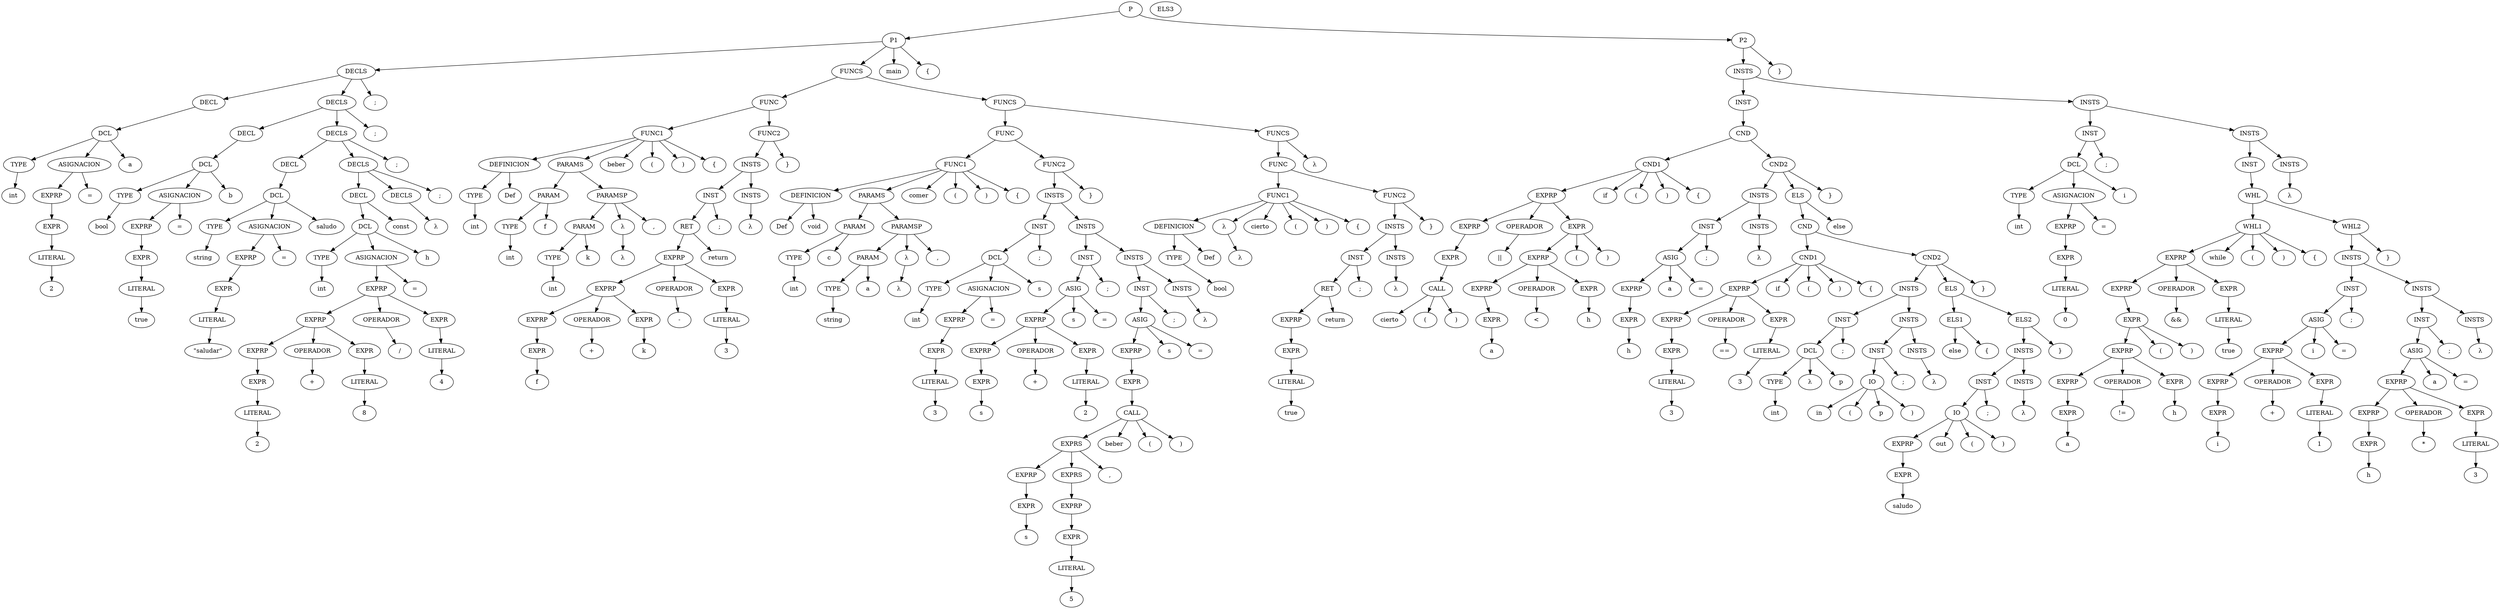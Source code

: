 strict digraph G {
  s786 [ label="TYPE" ];
  s787 [ label="int" ];
  s788 [ label="LITERAL" ];
  s789 [ label="2" ];
  s790 [ label="EXPR" ];
  s791 [ label="EXPRP" ];
  s792 [ label="ASIGNACION" ];
  s793 [ label="=" ];
  s794 [ label="DCL" ];
  s795 [ label="a" ];
  s796 [ label="DECL" ];
  s797 [ label="TYPE" ];
  s798 [ label="bool" ];
  s799 [ label="LITERAL" ];
  s800 [ label="true" ];
  s801 [ label="EXPR" ];
  s802 [ label="EXPRP" ];
  s803 [ label="ASIGNACION" ];
  s804 [ label="=" ];
  s805 [ label="DCL" ];
  s806 [ label="b" ];
  s807 [ label="DECL" ];
  s808 [ label="TYPE" ];
  s809 [ label="string" ];
  s810 [ label="LITERAL" ];
  s811 [ label="\"saludar\"" ];
  s812 [ label="EXPR" ];
  s813 [ label="EXPRP" ];
  s814 [ label="ASIGNACION" ];
  s815 [ label="=" ];
  s816 [ label="DCL" ];
  s817 [ label="saludo" ];
  s818 [ label="DECL" ];
  s819 [ label="TYPE" ];
  s820 [ label="int" ];
  s821 [ label="LITERAL" ];
  s822 [ label="2" ];
  s823 [ label="EXPR" ];
  s824 [ label="EXPRP" ];
  s825 [ label="OPERADOR" ];
  s826 [ label="+" ];
  s827 [ label="LITERAL" ];
  s828 [ label="8" ];
  s829 [ label="EXPR" ];
  s830 [ label="EXPRP" ];
  s831 [ label="OPERADOR" ];
  s832 [ label="/" ];
  s833 [ label="LITERAL" ];
  s834 [ label="4" ];
  s835 [ label="EXPR" ];
  s836 [ label="EXPRP" ];
  s837 [ label="ASIGNACION" ];
  s838 [ label="=" ];
  s839 [ label="DCL" ];
  s840 [ label="h" ];
  s841 [ label="DECL" ];
  s842 [ label="const" ];
  s843 [ label="DECLS" ];
  s844 [ label="λ" ];
  s845 [ label="DECLS" ];
  s846 [ label=";" ];
  s847 [ label="DECLS" ];
  s848 [ label=";" ];
  s849 [ label="DECLS" ];
  s850 [ label=";" ];
  s851 [ label="DECLS" ];
  s852 [ label=";" ];
  s853 [ label="TYPE" ];
  s854 [ label="int" ];
  s855 [ label="DEFINICION" ];
  s856 [ label="Def" ];
  s857 [ label="TYPE" ];
  s858 [ label="int" ];
  s859 [ label="PARAM" ];
  s860 [ label="f" ];
  s861 [ label="TYPE" ];
  s862 [ label="int" ];
  s863 [ label="PARAM" ];
  s864 [ label="k" ];
  s865 [ label="λ" ];
  s866 [ label="λ" ];
  s867 [ label="PARAMSP" ];
  s868 [ label="," ];
  s869 [ label="PARAMS" ];
  s870 [ label="FUNC1" ];
  s871 [ label="beber" ];
  s872 [ label="(" ];
  s873 [ label=")" ];
  s874 [ label="{" ];
  s875 [ label="EXPR" ];
  s876 [ label="f" ];
  s877 [ label="EXPRP" ];
  s878 [ label="OPERADOR" ];
  s879 [ label="+" ];
  s880 [ label="EXPR" ];
  s881 [ label="k" ];
  s882 [ label="EXPRP" ];
  s883 [ label="OPERADOR" ];
  s884 [ label="-" ];
  s885 [ label="LITERAL" ];
  s886 [ label="3" ];
  s887 [ label="EXPR" ];
  s888 [ label="EXPRP" ];
  s889 [ label="RET" ];
  s890 [ label="return" ];
  s891 [ label="INST" ];
  s892 [ label=";" ];
  s893 [ label="INSTS" ];
  s894 [ label="λ" ];
  s895 [ label="INSTS" ];
  s896 [ label="FUNC2" ];
  s897 [ label="}" ];
  s898 [ label="FUNC" ];
  s899 [ label="DEFINICION" ];
  s900 [ label="Def" ];
  s901 [ label="void" ];
  s902 [ label="TYPE" ];
  s903 [ label="int" ];
  s904 [ label="PARAM" ];
  s905 [ label="c" ];
  s906 [ label="TYPE" ];
  s907 [ label="string" ];
  s908 [ label="PARAM" ];
  s909 [ label="a" ];
  s910 [ label="λ" ];
  s911 [ label="λ" ];
  s912 [ label="PARAMSP" ];
  s913 [ label="," ];
  s914 [ label="PARAMS" ];
  s915 [ label="FUNC1" ];
  s916 [ label="comer" ];
  s917 [ label="(" ];
  s918 [ label=")" ];
  s919 [ label="{" ];
  s920 [ label="TYPE" ];
  s921 [ label="int" ];
  s922 [ label="LITERAL" ];
  s923 [ label="3" ];
  s924 [ label="EXPR" ];
  s925 [ label="EXPRP" ];
  s926 [ label="ASIGNACION" ];
  s927 [ label="=" ];
  s928 [ label="DCL" ];
  s929 [ label="s" ];
  s930 [ label="INST" ];
  s931 [ label=";" ];
  s932 [ label="EXPR" ];
  s933 [ label="s" ];
  s934 [ label="EXPRP" ];
  s935 [ label="OPERADOR" ];
  s936 [ label="+" ];
  s937 [ label="LITERAL" ];
  s938 [ label="2" ];
  s939 [ label="EXPR" ];
  s940 [ label="EXPRP" ];
  s941 [ label="ASIG" ];
  s942 [ label="s" ];
  s943 [ label="=" ];
  s944 [ label="INST" ];
  s945 [ label=";" ];
  s946 [ label="EXPR" ];
  s947 [ label="s" ];
  s948 [ label="EXPRP" ];
  s949 [ label="LITERAL" ];
  s950 [ label="5" ];
  s951 [ label="EXPR" ];
  s952 [ label="EXPRP" ];
  s953 [ label="EXPRS" ];
  s954 [ label="EXPRS" ];
  s955 [ label="," ];
  s956 [ label="CALL" ];
  s957 [ label="beber" ];
  s958 [ label="(" ];
  s959 [ label=")" ];
  s960 [ label="EXPR" ];
  s961 [ label="EXPRP" ];
  s962 [ label="ASIG" ];
  s963 [ label="s" ];
  s964 [ label="=" ];
  s965 [ label="INST" ];
  s966 [ label=";" ];
  s967 [ label="INSTS" ];
  s968 [ label="λ" ];
  s969 [ label="INSTS" ];
  s970 [ label="INSTS" ];
  s971 [ label="INSTS" ];
  s972 [ label="FUNC2" ];
  s973 [ label="}" ];
  s974 [ label="FUNC" ];
  s975 [ label="TYPE" ];
  s976 [ label="bool" ];
  s977 [ label="DEFINICION" ];
  s978 [ label="Def" ];
  s979 [ label="λ" ];
  s980 [ label="λ" ];
  s981 [ label="FUNC1" ];
  s982 [ label="cierto" ];
  s983 [ label="(" ];
  s984 [ label=")" ];
  s985 [ label="{" ];
  s986 [ label="LITERAL" ];
  s987 [ label="true" ];
  s988 [ label="EXPR" ];
  s989 [ label="EXPRP" ];
  s990 [ label="RET" ];
  s991 [ label="return" ];
  s992 [ label="INST" ];
  s993 [ label=";" ];
  s994 [ label="INSTS" ];
  s995 [ label="λ" ];
  s996 [ label="INSTS" ];
  s997 [ label="FUNC2" ];
  s998 [ label="}" ];
  s999 [ label="FUNC" ];
  s1000 [ label="λ" ];
  s1001 [ label="FUNCS" ];
  s1002 [ label="FUNCS" ];
  s1003 [ label="FUNCS" ];
  s1004 [ label="P1" ];
  s1005 [ label="main" ];
  s1006 [ label="{" ];
  s1007 [ label="CALL" ];
  s1008 [ label="cierto" ];
  s1009 [ label="(" ];
  s1010 [ label=")" ];
  s1011 [ label="EXPR" ];
  s1012 [ label="EXPRP" ];
  s1013 [ label="OPERADOR" ];
  s1014 [ label="||" ];
  s1015 [ label="EXPR" ];
  s1016 [ label="a" ];
  s1017 [ label="EXPRP" ];
  s1018 [ label="OPERADOR" ];
  s1019 [ label="<" ];
  s1020 [ label="EXPR" ];
  s1021 [ label="h" ];
  s1022 [ label="EXPRP" ];
  s1023 [ label="EXPR" ];
  s1024 [ label="(" ];
  s1025 [ label=")" ];
  s1026 [ label="EXPRP" ];
  s1027 [ label="CND1" ];
  s1028 [ label="if" ];
  s1029 [ label="(" ];
  s1030 [ label=")" ];
  s1031 [ label="{" ];
  s1032 [ label="EXPR" ];
  s1033 [ label="h" ];
  s1034 [ label="EXPRP" ];
  s1035 [ label="ASIG" ];
  s1036 [ label="a" ];
  s1037 [ label="=" ];
  s1038 [ label="INST" ];
  s1039 [ label=";" ];
  s1040 [ label="INSTS" ];
  s1041 [ label="λ" ];
  s1042 [ label="INSTS" ];
  s1043 [ label="ELS3" ];
  s1044 [ label="LITERAL" ];
  s1045 [ label="3" ];
  s1046 [ label="EXPR" ];
  s1047 [ label="EXPRP" ];
  s1048 [ label="OPERADOR" ];
  s1049 [ label="==" ];
  s1050 [ label="LITERAL" ];
  s1051 [ label="3" ];
  s1052 [ label="EXPR" ];
  s1053 [ label="EXPRP" ];
  s1054 [ label="CND1" ];
  s1055 [ label="if" ];
  s1056 [ label="(" ];
  s1057 [ label=")" ];
  s1058 [ label="{" ];
  s1059 [ label="TYPE" ];
  s1060 [ label="int" ];
  s1061 [ label="λ" ];
  s1062 [ label="DCL" ];
  s1063 [ label="p" ];
  s1064 [ label="INST" ];
  s1065 [ label=";" ];
  s1066 [ label="IO" ];
  s1067 [ label="in" ];
  s1068 [ label="(" ];
  s1069 [ label="p" ];
  s1070 [ label=")" ];
  s1071 [ label="INST" ];
  s1072 [ label=";" ];
  s1073 [ label="INSTS" ];
  s1074 [ label="λ" ];
  s1075 [ label="INSTS" ];
  s1076 [ label="INSTS" ];
  s1077 [ label="ELS1" ];
  s1078 [ label="else" ];
  s1079 [ label="{" ];
  s1080 [ label="EXPR" ];
  s1081 [ label="saludo" ];
  s1082 [ label="EXPRP" ];
  s1083 [ label="IO" ];
  s1084 [ label="out" ];
  s1085 [ label="(" ];
  s1086 [ label=")" ];
  s1087 [ label="INST" ];
  s1088 [ label=";" ];
  s1089 [ label="INSTS" ];
  s1090 [ label="λ" ];
  s1091 [ label="INSTS" ];
  s1092 [ label="ELS2" ];
  s1093 [ label="}" ];
  s1094 [ label="ELS" ];
  s1095 [ label="CND2" ];
  s1096 [ label="}" ];
  s1097 [ label="CND" ];
  s1098 [ label="ELS" ];
  s1099 [ label="else" ];
  s1100 [ label="CND2" ];
  s1101 [ label="}" ];
  s1102 [ label="CND" ];
  s1103 [ label="INST" ];
  s1104 [ label="TYPE" ];
  s1105 [ label="int" ];
  s1106 [ label="LITERAL" ];
  s1107 [ label="0" ];
  s1108 [ label="EXPR" ];
  s1109 [ label="EXPRP" ];
  s1110 [ label="ASIGNACION" ];
  s1111 [ label="=" ];
  s1112 [ label="DCL" ];
  s1113 [ label="i" ];
  s1114 [ label="INST" ];
  s1115 [ label=";" ];
  s1116 [ label="EXPR" ];
  s1117 [ label="a" ];
  s1118 [ label="EXPRP" ];
  s1119 [ label="OPERADOR" ];
  s1120 [ label="!=" ];
  s1121 [ label="EXPR" ];
  s1122 [ label="h" ];
  s1123 [ label="EXPRP" ];
  s1124 [ label="EXPR" ];
  s1125 [ label="(" ];
  s1126 [ label=")" ];
  s1127 [ label="EXPRP" ];
  s1128 [ label="OPERADOR" ];
  s1129 [ label="&&" ];
  s1130 [ label="LITERAL" ];
  s1131 [ label="true" ];
  s1132 [ label="EXPR" ];
  s1133 [ label="EXPRP" ];
  s1134 [ label="WHL1" ];
  s1135 [ label="while" ];
  s1136 [ label="(" ];
  s1137 [ label=")" ];
  s1138 [ label="{" ];
  s1139 [ label="EXPR" ];
  s1140 [ label="i" ];
  s1141 [ label="EXPRP" ];
  s1142 [ label="OPERADOR" ];
  s1143 [ label="+" ];
  s1144 [ label="LITERAL" ];
  s1145 [ label="1" ];
  s1146 [ label="EXPR" ];
  s1147 [ label="EXPRP" ];
  s1148 [ label="ASIG" ];
  s1149 [ label="i" ];
  s1150 [ label="=" ];
  s1151 [ label="INST" ];
  s1152 [ label=";" ];
  s1153 [ label="EXPR" ];
  s1154 [ label="h" ];
  s1155 [ label="EXPRP" ];
  s1156 [ label="OPERADOR" ];
  s1157 [ label="*" ];
  s1158 [ label="LITERAL" ];
  s1159 [ label="3" ];
  s1160 [ label="EXPR" ];
  s1161 [ label="EXPRP" ];
  s1162 [ label="ASIG" ];
  s1163 [ label="a" ];
  s1164 [ label="=" ];
  s1165 [ label="INST" ];
  s1166 [ label=";" ];
  s1167 [ label="INSTS" ];
  s1168 [ label="λ" ];
  s1169 [ label="INSTS" ];
  s1170 [ label="INSTS" ];
  s1171 [ label="WHL2" ];
  s1172 [ label="}" ];
  s1173 [ label="WHL" ];
  s1174 [ label="INST" ];
  s1175 [ label="INSTS" ];
  s1176 [ label="λ" ];
  s1177 [ label="INSTS" ];
  s1178 [ label="INSTS" ];
  s1179 [ label="INSTS" ];
  s1180 [ label="P2" ];
  s1181 [ label="}" ];
  s1182 [ label="P" ];
  s786 -> s787;
  s788 -> s789;
  s790 -> s788;
  s791 -> s790;
  s792 -> s793;
  s792 -> s791;
  s794 -> s786;
  s794 -> s795;
  s794 -> s792;
  s796 -> s794;
  s797 -> s798;
  s799 -> s800;
  s801 -> s799;
  s802 -> s801;
  s803 -> s804;
  s803 -> s802;
  s805 -> s797;
  s805 -> s806;
  s805 -> s803;
  s807 -> s805;
  s808 -> s809;
  s810 -> s811;
  s812 -> s810;
  s813 -> s812;
  s814 -> s815;
  s814 -> s813;
  s816 -> s808;
  s816 -> s817;
  s816 -> s814;
  s818 -> s816;
  s819 -> s820;
  s821 -> s822;
  s823 -> s821;
  s824 -> s823;
  s825 -> s826;
  s827 -> s828;
  s829 -> s827;
  s830 -> s824;
  s830 -> s825;
  s830 -> s829;
  s831 -> s832;
  s833 -> s834;
  s835 -> s833;
  s836 -> s830;
  s836 -> s831;
  s836 -> s835;
  s837 -> s838;
  s837 -> s836;
  s839 -> s819;
  s839 -> s840;
  s839 -> s837;
  s841 -> s842;
  s841 -> s839;
  s843 -> s844;
  s845 -> s841;
  s845 -> s846;
  s845 -> s843;
  s847 -> s818;
  s847 -> s848;
  s847 -> s845;
  s849 -> s807;
  s849 -> s850;
  s849 -> s847;
  s851 -> s796;
  s851 -> s852;
  s851 -> s849;
  s853 -> s854;
  s855 -> s856;
  s855 -> s853;
  s857 -> s858;
  s859 -> s857;
  s859 -> s860;
  s861 -> s862;
  s863 -> s861;
  s863 -> s864;
  s865 -> s866;
  s867 -> s868;
  s867 -> s863;
  s867 -> s865;
  s869 -> s859;
  s869 -> s867;
  s870 -> s855;
  s870 -> s871;
  s870 -> s872;
  s870 -> s869;
  s870 -> s873;
  s870 -> s874;
  s875 -> s876;
  s877 -> s875;
  s878 -> s879;
  s880 -> s881;
  s882 -> s877;
  s882 -> s878;
  s882 -> s880;
  s883 -> s884;
  s885 -> s886;
  s887 -> s885;
  s888 -> s882;
  s888 -> s883;
  s888 -> s887;
  s889 -> s890;
  s889 -> s888;
  s891 -> s889;
  s891 -> s892;
  s893 -> s894;
  s895 -> s891;
  s895 -> s893;
  s896 -> s895;
  s896 -> s897;
  s898 -> s870;
  s898 -> s896;
  s899 -> s900;
  s899 -> s901;
  s902 -> s903;
  s904 -> s902;
  s904 -> s905;
  s906 -> s907;
  s908 -> s906;
  s908 -> s909;
  s910 -> s911;
  s912 -> s913;
  s912 -> s908;
  s912 -> s910;
  s914 -> s904;
  s914 -> s912;
  s915 -> s899;
  s915 -> s916;
  s915 -> s917;
  s915 -> s914;
  s915 -> s918;
  s915 -> s919;
  s920 -> s921;
  s922 -> s923;
  s924 -> s922;
  s925 -> s924;
  s926 -> s927;
  s926 -> s925;
  s928 -> s920;
  s928 -> s929;
  s928 -> s926;
  s930 -> s928;
  s930 -> s931;
  s932 -> s933;
  s934 -> s932;
  s935 -> s936;
  s937 -> s938;
  s939 -> s937;
  s940 -> s934;
  s940 -> s935;
  s940 -> s939;
  s941 -> s942;
  s941 -> s943;
  s941 -> s940;
  s944 -> s941;
  s944 -> s945;
  s946 -> s947;
  s948 -> s946;
  s949 -> s950;
  s951 -> s949;
  s952 -> s951;
  s953 -> s952;
  s954 -> s948;
  s954 -> s955;
  s954 -> s953;
  s956 -> s957;
  s956 -> s958;
  s956 -> s954;
  s956 -> s959;
  s960 -> s956;
  s961 -> s960;
  s962 -> s963;
  s962 -> s964;
  s962 -> s961;
  s965 -> s962;
  s965 -> s966;
  s967 -> s968;
  s969 -> s965;
  s969 -> s967;
  s970 -> s944;
  s970 -> s969;
  s971 -> s930;
  s971 -> s970;
  s972 -> s971;
  s972 -> s973;
  s974 -> s915;
  s974 -> s972;
  s975 -> s976;
  s977 -> s978;
  s977 -> s975;
  s979 -> s980;
  s981 -> s977;
  s981 -> s982;
  s981 -> s983;
  s981 -> s979;
  s981 -> s984;
  s981 -> s985;
  s986 -> s987;
  s988 -> s986;
  s989 -> s988;
  s990 -> s991;
  s990 -> s989;
  s992 -> s990;
  s992 -> s993;
  s994 -> s995;
  s996 -> s992;
  s996 -> s994;
  s997 -> s996;
  s997 -> s998;
  s999 -> s981;
  s999 -> s997;
  s1001 -> s999;
  s1001 -> s1000;
  s1002 -> s974;
  s1002 -> s1001;
  s1003 -> s898;
  s1003 -> s1002;
  s1004 -> s851;
  s1004 -> s1003;
  s1004 -> s1005;
  s1004 -> s1006;
  s1007 -> s1008;
  s1007 -> s1009;
  s1007 -> s1010;
  s1011 -> s1007;
  s1012 -> s1011;
  s1013 -> s1014;
  s1015 -> s1016;
  s1017 -> s1015;
  s1018 -> s1019;
  s1020 -> s1021;
  s1022 -> s1017;
  s1022 -> s1018;
  s1022 -> s1020;
  s1023 -> s1024;
  s1023 -> s1022;
  s1023 -> s1025;
  s1026 -> s1012;
  s1026 -> s1013;
  s1026 -> s1023;
  s1027 -> s1028;
  s1027 -> s1029;
  s1027 -> s1026;
  s1027 -> s1030;
  s1027 -> s1031;
  s1032 -> s1033;
  s1034 -> s1032;
  s1035 -> s1036;
  s1035 -> s1037;
  s1035 -> s1034;
  s1038 -> s1035;
  s1038 -> s1039;
  s1040 -> s1041;
  s1042 -> s1038;
  s1042 -> s1040;
  s1044 -> s1045;
  s1046 -> s1044;
  s1047 -> s1046;
  s1048 -> s1049;
  s1050 -> s1051;
  s1052 -> s1050;
  s1053 -> s1047;
  s1053 -> s1048;
  s1053 -> s1052;
  s1054 -> s1055;
  s1054 -> s1056;
  s1054 -> s1053;
  s1054 -> s1057;
  s1054 -> s1058;
  s1059 -> s1060;
  s1062 -> s1059;
  s1062 -> s1063;
  s1062 -> s1061;
  s1064 -> s1062;
  s1064 -> s1065;
  s1066 -> s1067;
  s1066 -> s1068;
  s1066 -> s1070;
  s1066 -> s1069;
  s1071 -> s1066;
  s1071 -> s1072;
  s1073 -> s1074;
  s1075 -> s1071;
  s1075 -> s1073;
  s1076 -> s1064;
  s1076 -> s1075;
  s1077 -> s1078;
  s1077 -> s1079;
  s1080 -> s1081;
  s1082 -> s1080;
  s1083 -> s1084;
  s1083 -> s1085;
  s1083 -> s1082;
  s1083 -> s1086;
  s1087 -> s1083;
  s1087 -> s1088;
  s1089 -> s1090;
  s1091 -> s1087;
  s1091 -> s1089;
  s1092 -> s1091;
  s1092 -> s1093;
  s1094 -> s1077;
  s1094 -> s1092;
  s1095 -> s1076;
  s1095 -> s1096;
  s1095 -> s1094;
  s1097 -> s1054;
  s1097 -> s1095;
  s1098 -> s1099;
  s1098 -> s1097;
  s1100 -> s1042;
  s1100 -> s1101;
  s1100 -> s1098;
  s1102 -> s1027;
  s1102 -> s1100;
  s1103 -> s1102;
  s1104 -> s1105;
  s1106 -> s1107;
  s1108 -> s1106;
  s1109 -> s1108;
  s1110 -> s1111;
  s1110 -> s1109;
  s1112 -> s1104;
  s1112 -> s1113;
  s1112 -> s1110;
  s1114 -> s1112;
  s1114 -> s1115;
  s1116 -> s1117;
  s1118 -> s1116;
  s1119 -> s1120;
  s1121 -> s1122;
  s1123 -> s1118;
  s1123 -> s1119;
  s1123 -> s1121;
  s1124 -> s1125;
  s1124 -> s1123;
  s1124 -> s1126;
  s1127 -> s1124;
  s1128 -> s1129;
  s1130 -> s1131;
  s1132 -> s1130;
  s1133 -> s1127;
  s1133 -> s1128;
  s1133 -> s1132;
  s1134 -> s1135;
  s1134 -> s1136;
  s1134 -> s1133;
  s1134 -> s1137;
  s1134 -> s1138;
  s1139 -> s1140;
  s1141 -> s1139;
  s1142 -> s1143;
  s1144 -> s1145;
  s1146 -> s1144;
  s1147 -> s1141;
  s1147 -> s1142;
  s1147 -> s1146;
  s1148 -> s1149;
  s1148 -> s1150;
  s1148 -> s1147;
  s1151 -> s1148;
  s1151 -> s1152;
  s1153 -> s1154;
  s1155 -> s1153;
  s1156 -> s1157;
  s1158 -> s1159;
  s1160 -> s1158;
  s1161 -> s1155;
  s1161 -> s1156;
  s1161 -> s1160;
  s1162 -> s1163;
  s1162 -> s1164;
  s1162 -> s1161;
  s1165 -> s1162;
  s1165 -> s1166;
  s1167 -> s1168;
  s1169 -> s1165;
  s1169 -> s1167;
  s1170 -> s1151;
  s1170 -> s1169;
  s1171 -> s1170;
  s1171 -> s1172;
  s1173 -> s1134;
  s1173 -> s1171;
  s1174 -> s1173;
  s1175 -> s1176;
  s1177 -> s1174;
  s1177 -> s1175;
  s1178 -> s1114;
  s1178 -> s1177;
  s1179 -> s1103;
  s1179 -> s1178;
  s1180 -> s1179;
  s1180 -> s1181;
  s1182 -> s1004;
  s1182 -> s1180;
}
